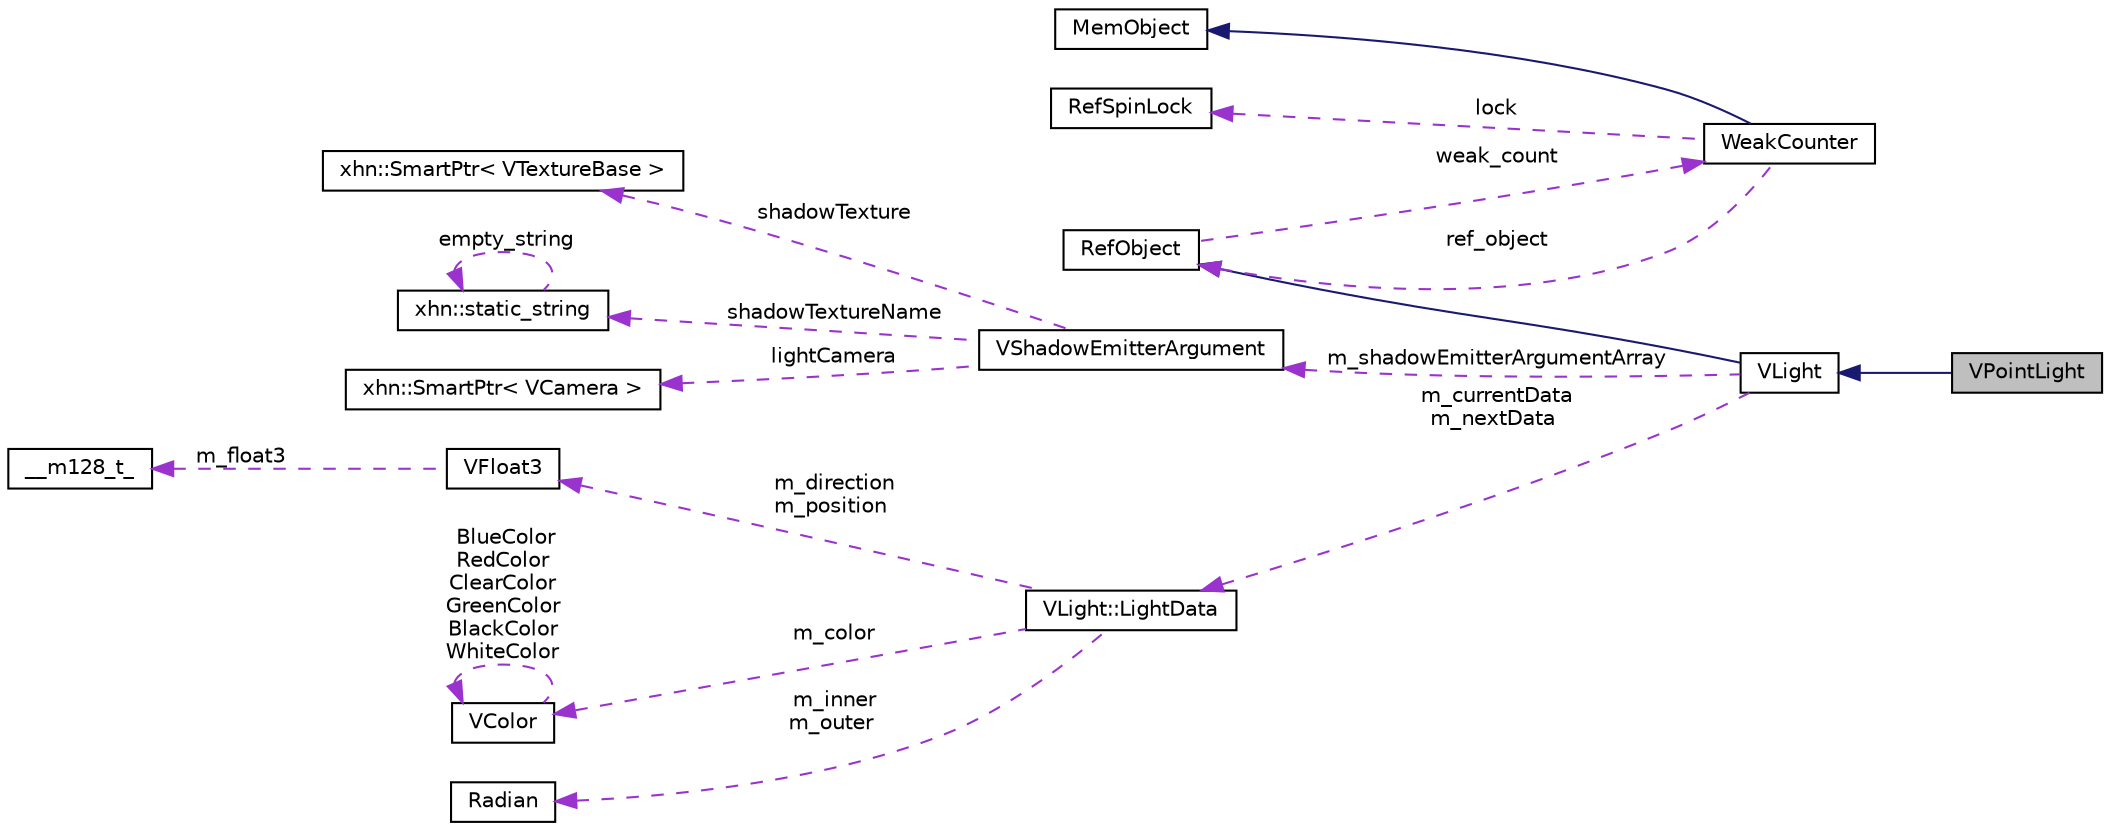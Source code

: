 digraph "VPointLight"
{
  edge [fontname="Helvetica",fontsize="10",labelfontname="Helvetica",labelfontsize="10"];
  node [fontname="Helvetica",fontsize="10",shape=record];
  rankdir="LR";
  Node1 [label="VPointLight",height=0.2,width=0.4,color="black", fillcolor="grey75", style="filled", fontcolor="black"];
  Node2 -> Node1 [dir="back",color="midnightblue",fontsize="10",style="solid",fontname="Helvetica"];
  Node2 [label="VLight",height=0.2,width=0.4,color="black", fillcolor="white", style="filled",URL="$class_v_light.html",tooltip="VLight 灯光基类 "];
  Node3 -> Node2 [dir="back",color="midnightblue",fontsize="10",style="solid",fontname="Helvetica"];
  Node3 [label="RefObject",height=0.2,width=0.4,color="black", fillcolor="white", style="filled",URL="$class_ref_object.html"];
  Node4 -> Node3 [dir="back",color="darkorchid3",fontsize="10",style="dashed",label=" weak_count" ,fontname="Helvetica"];
  Node4 [label="WeakCounter",height=0.2,width=0.4,color="black", fillcolor="white", style="filled",URL="$class_weak_counter.html",tooltip="WeakCounter. "];
  Node5 -> Node4 [dir="back",color="midnightblue",fontsize="10",style="solid",fontname="Helvetica"];
  Node5 [label="MemObject",height=0.2,width=0.4,color="black", fillcolor="white", style="filled",URL="$class_mem_object.html"];
  Node6 -> Node4 [dir="back",color="darkorchid3",fontsize="10",style="dashed",label=" lock" ,fontname="Helvetica"];
  Node6 [label="RefSpinLock",height=0.2,width=0.4,color="black", fillcolor="white", style="filled",URL="$class_ref_spin_lock.html"];
  Node3 -> Node4 [dir="back",color="darkorchid3",fontsize="10",style="dashed",label=" ref_object" ,fontname="Helvetica"];
  Node7 -> Node2 [dir="back",color="darkorchid3",fontsize="10",style="dashed",label=" m_shadowEmitterArgumentArray" ,fontname="Helvetica"];
  Node7 [label="VShadowEmitterArgument",height=0.2,width=0.4,color="black", fillcolor="white", style="filled",URL="$struct_v_shadow_emitter_argument.html"];
  Node8 -> Node7 [dir="back",color="darkorchid3",fontsize="10",style="dashed",label=" shadowTexture" ,fontname="Helvetica"];
  Node8 [label="xhn::SmartPtr\< VTextureBase \>",height=0.2,width=0.4,color="black", fillcolor="white", style="filled",URL="$classxhn_1_1_smart_ptr.html"];
  Node9 -> Node7 [dir="back",color="darkorchid3",fontsize="10",style="dashed",label=" shadowTextureName" ,fontname="Helvetica"];
  Node9 [label="xhn::static_string",height=0.2,width=0.4,color="black", fillcolor="white", style="filled",URL="$classxhn_1_1static__string.html"];
  Node9 -> Node9 [dir="back",color="darkorchid3",fontsize="10",style="dashed",label=" empty_string" ,fontname="Helvetica"];
  Node10 -> Node7 [dir="back",color="darkorchid3",fontsize="10",style="dashed",label=" lightCamera" ,fontname="Helvetica"];
  Node10 [label="xhn::SmartPtr\< VCamera \>",height=0.2,width=0.4,color="black", fillcolor="white", style="filled",URL="$classxhn_1_1_smart_ptr.html"];
  Node11 -> Node2 [dir="back",color="darkorchid3",fontsize="10",style="dashed",label=" m_currentData\nm_nextData" ,fontname="Helvetica"];
  Node11 [label="VLight::LightData",height=0.2,width=0.4,color="black", fillcolor="white", style="filled",URL="$struct_v_light_1_1_light_data.html"];
  Node12 -> Node11 [dir="back",color="darkorchid3",fontsize="10",style="dashed",label=" m_direction\nm_position" ,fontname="Helvetica"];
  Node12 [label="VFloat3",height=0.2,width=0.4,color="black", fillcolor="white", style="filled",URL="$class_v_float3.html"];
  Node13 -> Node12 [dir="back",color="darkorchid3",fontsize="10",style="dashed",label=" m_float3" ,fontname="Helvetica"];
  Node13 [label="__m128_t_",height=0.2,width=0.4,color="black", fillcolor="white", style="filled",URL="$struct____m128__t__.html"];
  Node14 -> Node11 [dir="back",color="darkorchid3",fontsize="10",style="dashed",label=" m_color" ,fontname="Helvetica"];
  Node14 [label="VColor",height=0.2,width=0.4,color="black", fillcolor="white", style="filled",URL="$class_v_color.html"];
  Node14 -> Node14 [dir="back",color="darkorchid3",fontsize="10",style="dashed",label=" BlueColor\nRedColor\nClearColor\nGreenColor\nBlackColor\nWhiteColor" ,fontname="Helvetica"];
  Node15 -> Node11 [dir="back",color="darkorchid3",fontsize="10",style="dashed",label=" m_inner\nm_outer" ,fontname="Helvetica"];
  Node15 [label="Radian",height=0.2,width=0.4,color="black", fillcolor="white", style="filled",URL="$class_radian.html"];
}
